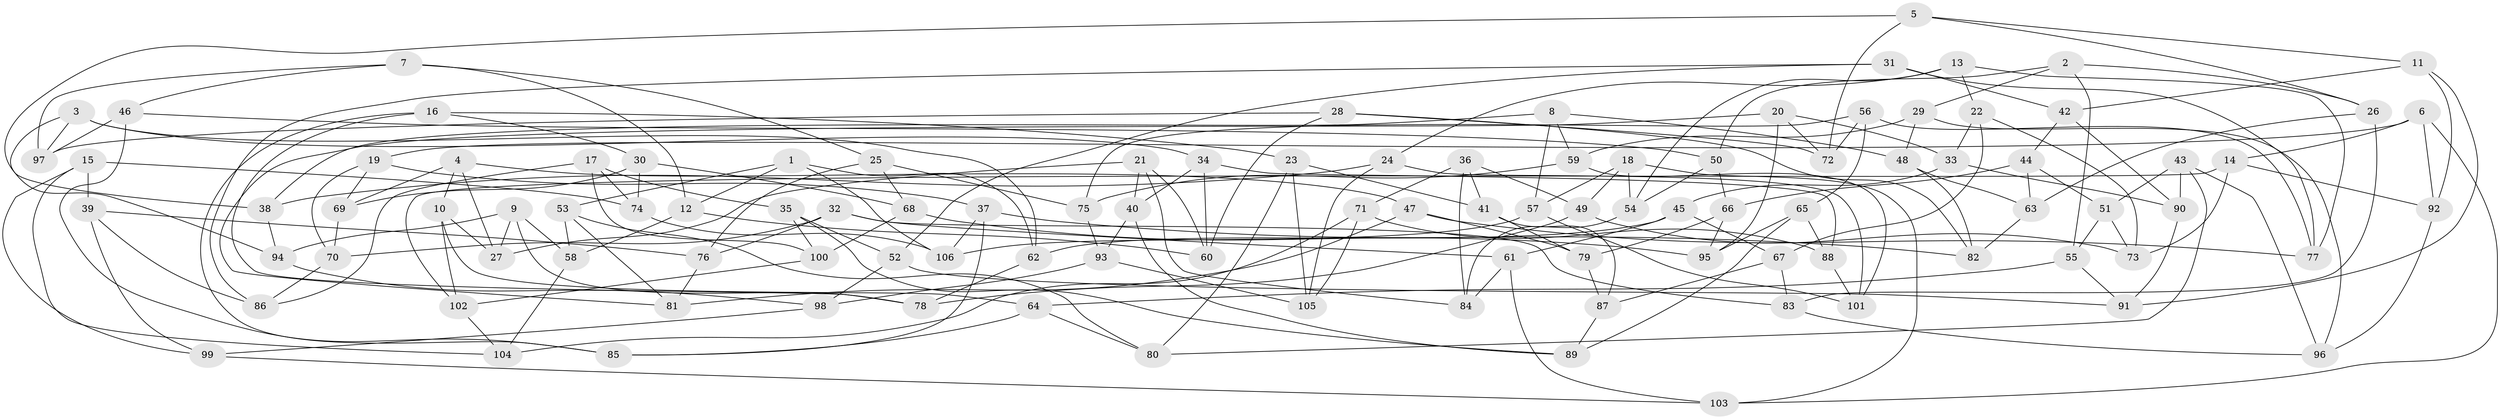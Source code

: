 // Generated by graph-tools (version 1.1) at 2025/57/03/09/25 04:57:12]
// undirected, 106 vertices, 212 edges
graph export_dot {
graph [start="1"]
  node [color=gray90,style=filled];
  1;
  2;
  3;
  4;
  5;
  6;
  7;
  8;
  9;
  10;
  11;
  12;
  13;
  14;
  15;
  16;
  17;
  18;
  19;
  20;
  21;
  22;
  23;
  24;
  25;
  26;
  27;
  28;
  29;
  30;
  31;
  32;
  33;
  34;
  35;
  36;
  37;
  38;
  39;
  40;
  41;
  42;
  43;
  44;
  45;
  46;
  47;
  48;
  49;
  50;
  51;
  52;
  53;
  54;
  55;
  56;
  57;
  58;
  59;
  60;
  61;
  62;
  63;
  64;
  65;
  66;
  67;
  68;
  69;
  70;
  71;
  72;
  73;
  74;
  75;
  76;
  77;
  78;
  79;
  80;
  81;
  82;
  83;
  84;
  85;
  86;
  87;
  88;
  89;
  90;
  91;
  92;
  93;
  94;
  95;
  96;
  97;
  98;
  99;
  100;
  101;
  102;
  103;
  104;
  105;
  106;
  1 -- 106;
  1 -- 62;
  1 -- 53;
  1 -- 12;
  2 -- 26;
  2 -- 50;
  2 -- 29;
  2 -- 55;
  3 -- 97;
  3 -- 34;
  3 -- 94;
  3 -- 62;
  4 -- 69;
  4 -- 47;
  4 -- 27;
  4 -- 10;
  5 -- 26;
  5 -- 38;
  5 -- 11;
  5 -- 72;
  6 -- 19;
  6 -- 103;
  6 -- 14;
  6 -- 92;
  7 -- 46;
  7 -- 97;
  7 -- 12;
  7 -- 25;
  8 -- 57;
  8 -- 38;
  8 -- 59;
  8 -- 48;
  9 -- 94;
  9 -- 27;
  9 -- 58;
  9 -- 78;
  10 -- 64;
  10 -- 102;
  10 -- 27;
  11 -- 91;
  11 -- 42;
  11 -- 92;
  12 -- 60;
  12 -- 58;
  13 -- 22;
  13 -- 77;
  13 -- 54;
  13 -- 24;
  14 -- 73;
  14 -- 92;
  14 -- 102;
  15 -- 99;
  15 -- 104;
  15 -- 39;
  15 -- 74;
  16 -- 78;
  16 -- 23;
  16 -- 85;
  16 -- 30;
  17 -- 74;
  17 -- 100;
  17 -- 35;
  17 -- 86;
  18 -- 103;
  18 -- 54;
  18 -- 57;
  18 -- 49;
  19 -- 70;
  19 -- 37;
  19 -- 69;
  20 -- 33;
  20 -- 95;
  20 -- 72;
  20 -- 81;
  21 -- 40;
  21 -- 60;
  21 -- 84;
  21 -- 27;
  22 -- 73;
  22 -- 67;
  22 -- 33;
  23 -- 105;
  23 -- 80;
  23 -- 41;
  24 -- 105;
  24 -- 38;
  24 -- 101;
  25 -- 68;
  25 -- 75;
  25 -- 76;
  26 -- 83;
  26 -- 63;
  28 -- 82;
  28 -- 72;
  28 -- 97;
  28 -- 60;
  29 -- 59;
  29 -- 96;
  29 -- 48;
  30 -- 74;
  30 -- 69;
  30 -- 68;
  31 -- 42;
  31 -- 86;
  31 -- 52;
  31 -- 77;
  32 -- 76;
  32 -- 61;
  32 -- 70;
  32 -- 83;
  33 -- 90;
  33 -- 45;
  34 -- 60;
  34 -- 40;
  34 -- 88;
  35 -- 89;
  35 -- 100;
  35 -- 52;
  36 -- 84;
  36 -- 49;
  36 -- 71;
  36 -- 41;
  37 -- 82;
  37 -- 85;
  37 -- 106;
  38 -- 94;
  39 -- 99;
  39 -- 86;
  39 -- 76;
  40 -- 93;
  40 -- 89;
  41 -- 79;
  41 -- 87;
  42 -- 44;
  42 -- 90;
  43 -- 90;
  43 -- 80;
  43 -- 96;
  43 -- 51;
  44 -- 66;
  44 -- 63;
  44 -- 51;
  45 -- 67;
  45 -- 62;
  45 -- 61;
  46 -- 85;
  46 -- 50;
  46 -- 97;
  47 -- 77;
  47 -- 81;
  47 -- 79;
  48 -- 63;
  48 -- 82;
  49 -- 78;
  49 -- 73;
  50 -- 54;
  50 -- 66;
  51 -- 73;
  51 -- 55;
  52 -- 91;
  52 -- 98;
  53 -- 80;
  53 -- 81;
  53 -- 58;
  54 -- 84;
  55 -- 64;
  55 -- 91;
  56 -- 75;
  56 -- 72;
  56 -- 65;
  56 -- 77;
  57 -- 101;
  57 -- 106;
  58 -- 104;
  59 -- 75;
  59 -- 101;
  61 -- 84;
  61 -- 103;
  62 -- 78;
  63 -- 82;
  64 -- 80;
  64 -- 85;
  65 -- 95;
  65 -- 89;
  65 -- 88;
  66 -- 79;
  66 -- 95;
  67 -- 87;
  67 -- 83;
  68 -- 100;
  68 -- 95;
  69 -- 70;
  70 -- 86;
  71 -- 88;
  71 -- 104;
  71 -- 105;
  74 -- 106;
  75 -- 93;
  76 -- 81;
  79 -- 87;
  83 -- 96;
  87 -- 89;
  88 -- 101;
  90 -- 91;
  92 -- 96;
  93 -- 105;
  93 -- 98;
  94 -- 98;
  98 -- 99;
  99 -- 103;
  100 -- 102;
  102 -- 104;
}
